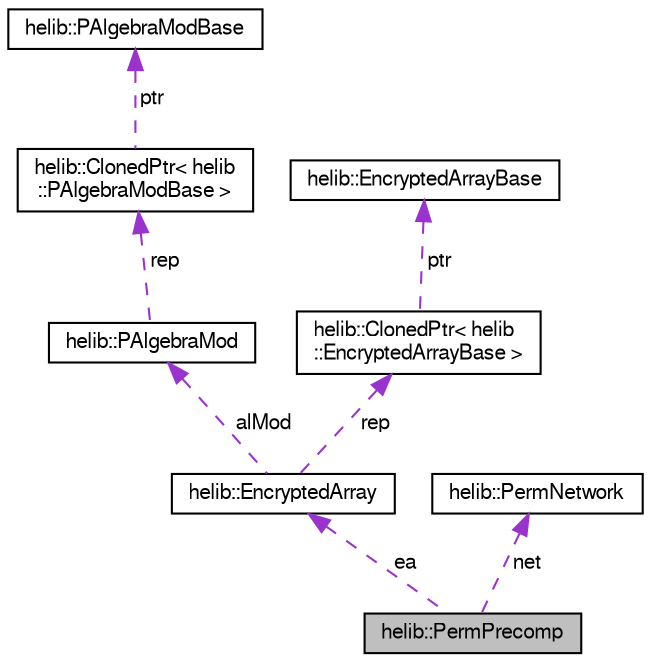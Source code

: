 digraph "helib::PermPrecomp"
{
  edge [fontname="FreeSans",fontsize="10",labelfontname="FreeSans",labelfontsize="10"];
  node [fontname="FreeSans",fontsize="10",shape=record];
  Node1 [label="helib::PermPrecomp",height=0.2,width=0.4,color="black", fillcolor="grey75", style="filled", fontcolor="black"];
  Node2 -> Node1 [dir="back",color="darkorchid3",fontsize="10",style="dashed",label=" ea" ];
  Node2 [label="helib::EncryptedArray",height=0.2,width=0.4,color="black", fillcolor="white", style="filled",URL="$classhelib_1_1_encrypted_array.html",tooltip="A simple wrapper for a smart pointer to an EncryptedArrayBase. This is the interface that higher-leve..."];
  Node3 -> Node2 [dir="back",color="darkorchid3",fontsize="10",style="dashed",label=" alMod" ];
  Node3 [label="helib::PAlgebraMod",height=0.2,width=0.4,color="black", fillcolor="white", style="filled",URL="$classhelib_1_1_p_algebra_mod.html",tooltip="The structure of Z[X]/(Phi_m(X), p) "];
  Node4 -> Node3 [dir="back",color="darkorchid3",fontsize="10",style="dashed",label=" rep" ];
  Node4 [label="helib::ClonedPtr\< helib\l::PAlgebraModBase \>",height=0.2,width=0.4,color="black", fillcolor="white", style="filled",URL="$classhelib_1_1_cloned_ptr.html"];
  Node5 -> Node4 [dir="back",color="darkorchid3",fontsize="10",style="dashed",label=" ptr" ];
  Node5 [label="helib::PAlgebraModBase",height=0.2,width=0.4,color="black", fillcolor="white", style="filled",URL="$classhelib_1_1_p_algebra_mod_base.html",tooltip="Virtual base class for PAlgebraMod. "];
  Node6 -> Node2 [dir="back",color="darkorchid3",fontsize="10",style="dashed",label=" rep" ];
  Node6 [label="helib::ClonedPtr\< helib\l::EncryptedArrayBase \>",height=0.2,width=0.4,color="black", fillcolor="white", style="filled",URL="$classhelib_1_1_cloned_ptr.html"];
  Node7 -> Node6 [dir="back",color="darkorchid3",fontsize="10",style="dashed",label=" ptr" ];
  Node7 [label="helib::EncryptedArrayBase",height=0.2,width=0.4,color="black", fillcolor="white", style="filled",URL="$classhelib_1_1_encrypted_array_base.html",tooltip="virtual class for data-movement operations on arrays of slots "];
  Node8 -> Node1 [dir="back",color="darkorchid3",fontsize="10",style="dashed",label=" net" ];
  Node8 [label="helib::PermNetwork",height=0.2,width=0.4,color="black", fillcolor="white", style="filled",URL="$classhelib_1_1_perm_network.html",tooltip="A full permutation network. "];
}
